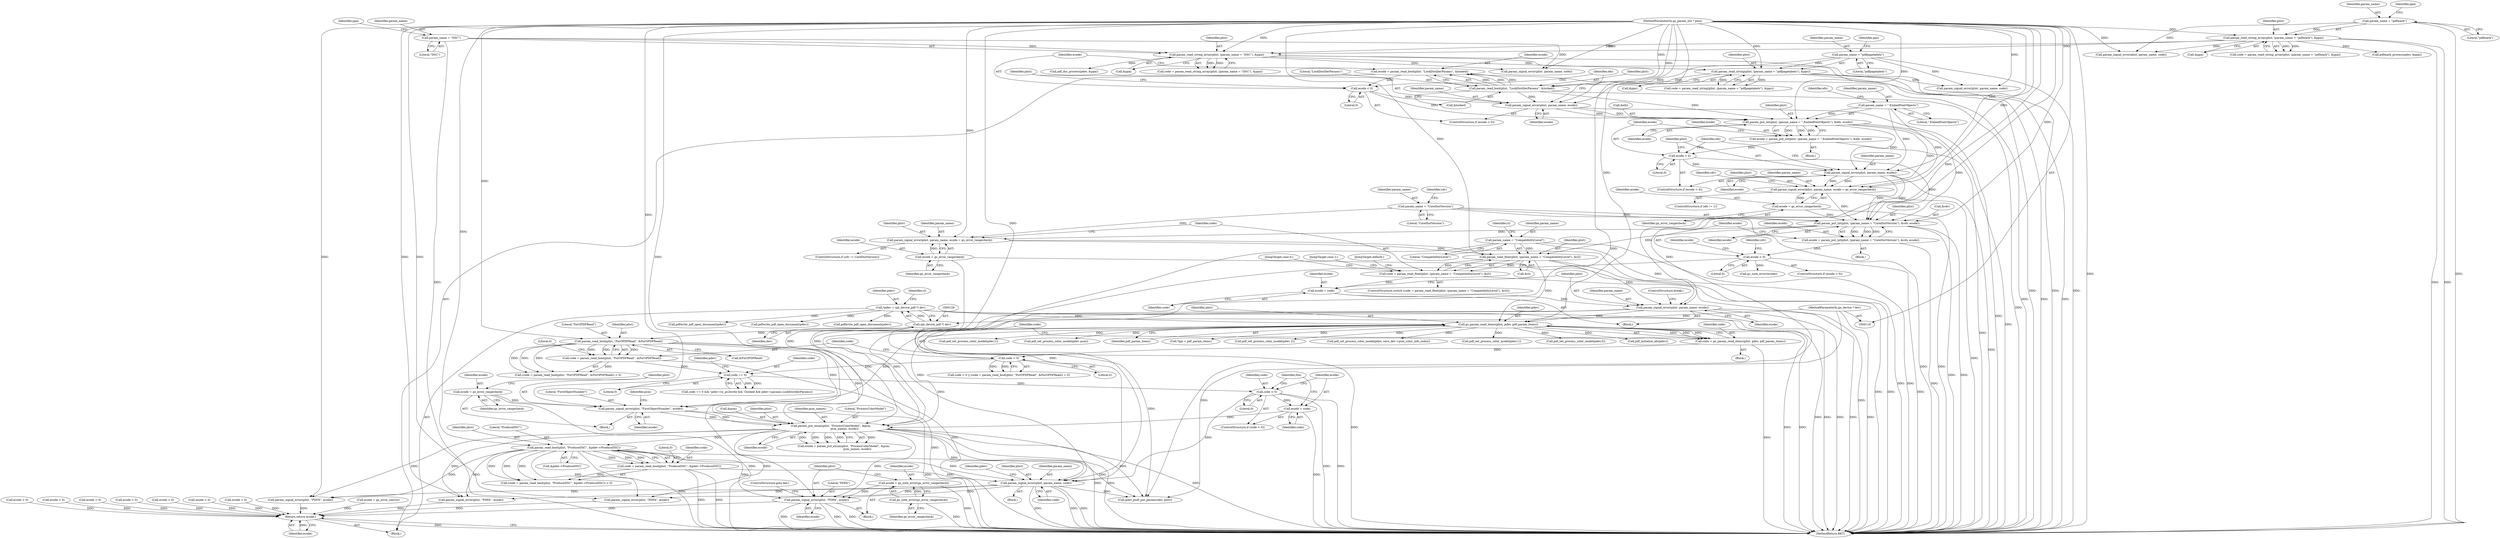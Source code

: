 digraph "0_ghostscript_c3476dde7743761a4e1d39a631716199b696b880@API" {
"1000812" [label="(Call,param_signal_error(plist, \"PDFA\", ecode))"];
"1000696" [label="(Call,param_read_bool(plist, \"ProduceDSC\", &pdev->ProduceDSC))"];
"1000658" [label="(Call,param_put_enum(plist, \"ProcessColorModel\", &pcm,\n                               pcm_names, ecode))"];
"1000549" [label="(Call,gs_param_read_items(plist, pdev, pdf_param_items))"];
"1000410" [label="(Call,param_signal_error(plist, param_name, ecode))"];
"1000398" [label="(Call,param_read_float(plist, (param_name = \"CompatibilityLevel\"), &cl))"];
"1000389" [label="(Call,param_signal_error(plist, param_name, ecode = gs_error_rangecheck))"];
"1000370" [label="(Call,param_put_int(plist, (param_name = \"CoreDistVersion\"), &cdv, ecode))"];
"1000357" [label="(Call,param_signal_error(plist, param_name, ecode = gs_error_rangecheck))"];
"1000349" [label="(Call,param_signal_error(plist, param_name, ecode))"];
"1000337" [label="(Call,param_put_int(plist, (param_name = \".EmbedFontObjects\"), &efo, ecode))"];
"1000317" [label="(Call,param_read_bool(plist, \"LockDistillerParams\", &locked))"];
"1000250" [label="(Call,param_read_string(plist, (param_name = \"pdfpagelabels\"), &pps))"];
"1000206" [label="(Call,param_read_string_array(plist, (param_name = \"DSC\"), &ppa))"];
"1000162" [label="(Call,param_read_string_array(plist, (param_name = \"pdfmark\"), &ppa))"];
"1000121" [label="(MethodParameterIn,gs_param_list * plist)"];
"1000164" [label="(Call,param_name = \"pdfmark\")"];
"1000208" [label="(Call,param_name = \"DSC\")"];
"1000252" [label="(Call,param_name = \"pdfpagelabels\")"];
"1000326" [label="(Call,param_signal_error(plist, param_name, ecode))"];
"1000323" [label="(Call,ecode < 0)"];
"1000315" [label="(Call,ecode = param_read_bool(plist, \"LockDistillerParams\", &locked))"];
"1000339" [label="(Call,param_name = \".EmbedFontObjects\")"];
"1000346" [label="(Call,ecode < 0)"];
"1000335" [label="(Call,ecode = param_put_int(plist, (param_name = \".EmbedFontObjects\"), &efo, ecode))"];
"1000360" [label="(Call,ecode = gs_error_rangecheck)"];
"1000372" [label="(Call,param_name = \"CoreDistVersion\")"];
"1000392" [label="(Call,ecode = gs_error_rangecheck)"];
"1000400" [label="(Call,param_name = \"CompatibilityLevel\")"];
"1000407" [label="(Call,ecode = code)"];
"1000396" [label="(Call,code = param_read_float(plist, (param_name = \"CompatibilityLevel\"), &cl))"];
"1000126" [label="(Call,*pdev = (gx_device_pdf *) dev)"];
"1000128" [label="(Call,(gx_device_pdf *) dev)"];
"1000119" [label="(MethodParameterIn,gx_device * dev)"];
"1000645" [label="(Call,param_signal_error(plist, \"FirstObjectNumber\", ecode))"];
"1000561" [label="(Call,param_read_bool(plist, \"ForOPDFRead\", &ForOPDFRead))"];
"1000642" [label="(Call,ecode = gs_error_rangecheck)"];
"1000600" [label="(Call,ecode = code)"];
"1000597" [label="(Call,code < 0)"];
"1000570" [label="(Call,code == 0)"];
"1000559" [label="(Call,code = param_read_bool(plist, \"ForOPDFRead\", &ForOPDFRead))"];
"1000555" [label="(Call,code < 0)"];
"1000547" [label="(Call,code = gs_param_read_items(plist, pdev, pdf_param_items))"];
"1000379" [label="(Call,ecode < 0)"];
"1000368" [label="(Call,ecode = param_put_int(plist, (param_name = \"CoreDistVersion\"), &cdv, ecode))"];
"1000705" [label="(Call,param_signal_error(plist, param_name, code))"];
"1000694" [label="(Call,code = param_read_bool(plist, \"ProduceDSC\", &pdev->ProduceDSC))"];
"1000808" [label="(Call,ecode = gs_note_error(gs_error_rangecheck))"];
"1000810" [label="(Call,gs_note_error(gs_error_rangecheck))"];
"1001547" [label="(Return,return ecode;)"];
"1000561" [label="(Call,param_read_bool(plist, \"ForOPDFRead\", &ForOPDFRead))"];
"1000326" [label="(Call,param_signal_error(plist, param_name, ecode))"];
"1000391" [label="(Identifier,param_name)"];
"1000699" [label="(Call,&pdev->ProduceDSC)"];
"1000401" [label="(Identifier,param_name)"];
"1000340" [label="(Identifier,param_name)"];
"1000547" [label="(Call,code = gs_param_read_items(plist, pdev, pdf_param_items))"];
"1000533" [label="(Block,)"];
"1000371" [label="(Identifier,plist)"];
"1000375" [label="(Call,&cdv)"];
"1000402" [label="(Literal,\"CompatibilityLevel\")"];
"1000661" [label="(Call,&pcm)"];
"1000551" [label="(Identifier,pdev)"];
"1000127" [label="(Identifier,pdev)"];
"1000207" [label="(Identifier,plist)"];
"1000362" [label="(Identifier,gs_error_rangecheck)"];
"1000363" [label="(Block,)"];
"1000376" [label="(Identifier,cdv)"];
"1000555" [label="(Call,code < 0)"];
"1000694" [label="(Call,code = param_read_bool(plist, \"ProduceDSC\", &pdev->ProduceDSC))"];
"1000957" [label="(Call,gdev_psdf_put_params(dev, plist))"];
"1000254" [label="(Literal,\"pdfpagelabels\")"];
"1000684" [label="(Call,ecode < 0)"];
"1000345" [label="(ControlStructure,if (ecode < 0))"];
"1000383" [label="(Call,gs_note_error(ecode))"];
"1000128" [label="(Call,(gx_device_pdf *) dev)"];
"1000377" [label="(Identifier,ecode)"];
"1000175" [label="(Call,pdfwrite_pdf_open_document(pdev))"];
"1000352" [label="(Identifier,ecode)"];
"1000713" [label="(Identifier,pdev)"];
"1000815" [label="(Identifier,ecode)"];
"1000813" [label="(Identifier,plist)"];
"1000792" [label="(Call,param_signal_error(plist, \"PDFX\", ecode))"];
"1000360" [label="(Call,ecode = gs_error_rangecheck)"];
"1000336" [label="(Identifier,ecode)"];
"1000415" [label="(JumpTarget,case 0:)"];
"1000403" [label="(Call,&cl)"];
"1001511" [label="(Call,*ppi = pdf_param_items)"];
"1000330" [label="(Block,)"];
"1000601" [label="(Identifier,ecode)"];
"1000122" [label="(Block,)"];
"1000162" [label="(Call,param_read_string_array(plist, (param_name = \"pdfmark\"), &ppa))"];
"1000658" [label="(Call,param_put_enum(plist, \"ProcessColorModel\", &pcm,\n                               pcm_names, ecode))"];
"1000703" [label="(Literal,0)"];
"1000361" [label="(Identifier,ecode)"];
"1000726" [label="(Call,param_signal_error(plist, \"PDFA\", ecode))"];
"1001094" [label="(Call,pdf_set_process_color_model(pdev, 2))"];
"1001490" [label="(Call,pdf_set_process_color_model(pdev, save_dev->pcm_color_info_index))"];
"1000307" [label="(Call,param_signal_error(plist, param_name, code))"];
"1000206" [label="(Call,param_read_string_array(plist, (param_name = \"DSC\"), &ppa))"];
"1000809" [label="(Identifier,ecode)"];
"1000705" [label="(Call,param_signal_error(plist, param_name, code))"];
"1000645" [label="(Call,param_signal_error(plist, \"FirstObjectNumber\", ecode))"];
"1000204" [label="(Call,code = param_read_string_array(plist, (param_name = \"DSC\"), &ppa))"];
"1000359" [label="(Identifier,param_name)"];
"1000405" [label="(Block,)"];
"1000275" [label="(Call,pdfwrite_pdf_open_document(pdev))"];
"1000816" [label="(ControlStructure,goto fail;)"];
"1000212" [label="(Identifier,ppa)"];
"1000569" [label="(Call,code == 0 && !pdev->is_ps2write && !(locked && pdev->params.LockDistillerParams))"];
"1000597" [label="(Call,code < 0)"];
"1000413" [label="(Identifier,ecode)"];
"1000253" [label="(Identifier,param_name)"];
"1000256" [label="(Identifier,pps)"];
"1000319" [label="(Literal,\"LockDistillerParams\")"];
"1000255" [label="(Call,&pps)"];
"1000961" [label="(Call,ecode < 0)"];
"1000323" [label="(Call,ecode < 0)"];
"1001106" [label="(Call,ecode < 0)"];
"1000708" [label="(Identifier,code)"];
"1000774" [label="(Call,param_signal_error(plist, \"PDFA\", ecode))"];
"1000346" [label="(Call,ecode < 0)"];
"1000531" [label="(JumpTarget,case 1:)"];
"1001040" [label="(Call,pdf_set_process_color_model(pdev,1))"];
"1000322" [label="(ControlStructure,if (ecode < 0))"];
"1000389" [label="(Call,param_signal_error(plist, param_name, ecode = gs_error_rangecheck))"];
"1000370" [label="(Call,param_put_int(plist, (param_name = \"CoreDistVersion\"), &cdv, ecode))"];
"1000349" [label="(Call,param_signal_error(plist, param_name, ecode))"];
"1000366" [label="(Identifier,cdv)"];
"1000550" [label="(Identifier,plist)"];
"1000165" [label="(Identifier,param_name)"];
"1000353" [label="(ControlStructure,if (efo != 1))"];
"1000344" [label="(Identifier,ecode)"];
"1000697" [label="(Identifier,plist)"];
"1000642" [label="(Call,ecode = gs_error_rangecheck)"];
"1000209" [label="(Identifier,param_name)"];
"1000351" [label="(Identifier,param_name)"];
"1000357" [label="(Call,param_signal_error(plist, param_name, ecode = gs_error_rangecheck))"];
"1000329" [label="(Identifier,ecode)"];
"1000393" [label="(Identifier,ecode)"];
"1000164" [label="(Call,param_name = \"pdfmark\")"];
"1000160" [label="(Call,code = param_read_string_array(plist, (param_name = \"pdfmark\"), &ppa))"];
"1000126" [label="(Call,*pdev = (gx_device_pdf *) dev)"];
"1000373" [label="(Identifier,param_name)"];
"1000808" [label="(Call,ecode = gs_note_error(gs_error_rangecheck))"];
"1000659" [label="(Identifier,plist)"];
"1000695" [label="(Identifier,code)"];
"1000664" [label="(Identifier,ecode)"];
"1000807" [label="(Block,)"];
"1000324" [label="(Identifier,ecode)"];
"1000559" [label="(Call,code = param_read_bool(plist, \"ForOPDFRead\", &ForOPDFRead))"];
"1001548" [label="(Identifier,ecode)"];
"1000130" [label="(Identifier,dev)"];
"1000571" [label="(Identifier,code)"];
"1000385" [label="(ControlStructure,if (cdv != CoreDistVersion))"];
"1000644" [label="(Identifier,gs_error_rangecheck)"];
"1001346" [label="(Call,ecode = gs_error_ioerror)"];
"1000395" [label="(ControlStructure,switch (code = param_read_float(plist, (param_name = \"CompatibilityLevel\"), &cl)))"];
"1000368" [label="(Call,ecode = param_put_int(plist, (param_name = \"CoreDistVersion\"), &cdv, ecode))"];
"1000663" [label="(Identifier,pcm_names)"];
"1000355" [label="(Identifier,efo)"];
"1000392" [label="(Call,ecode = gs_error_rangecheck)"];
"1001549" [label="(MethodReturn,RET)"];
"1000315" [label="(Call,ecode = param_read_bool(plist, \"LockDistillerParams\", &locked))"];
"1000814" [label="(Literal,\"PDFA\")"];
"1000696" [label="(Call,param_read_bool(plist, \"ProduceDSC\", &pdev->ProduceDSC))"];
"1000166" [label="(Literal,\"pdfmark\")"];
"1001128" [label="(Call,pdf_set_process_color_model(pdev,0))"];
"1000325" [label="(Literal,0)"];
"1000599" [label="(Literal,0)"];
"1000380" [label="(Identifier,ecode)"];
"1000564" [label="(Call,&ForOPDFRead)"];
"1001350" [label="(Call,pdf_initialize_ids(pdev))"];
"1000240" [label="(Call,param_signal_error(plist, param_name, code))"];
"1000570" [label="(Call,code == 0)"];
"1000133" [label="(Identifier,cl)"];
"1000396" [label="(Call,code = param_read_float(plist, (param_name = \"CompatibilityLevel\"), &cl))"];
"1000379" [label="(Call,ecode < 0)"];
"1000328" [label="(Identifier,param_name)"];
"1000407" [label="(Call,ecode = code)"];
"1000387" [label="(Identifier,cdv)"];
"1000411" [label="(Identifier,plist)"];
"1000408" [label="(Identifier,ecode)"];
"1000342" [label="(Call,&efo)"];
"1000208" [label="(Call,param_name = \"DSC\")"];
"1000320" [label="(Call,&locked)"];
"1000548" [label="(Identifier,code)"];
"1000211" [label="(Call,&ppa)"];
"1000406" [label="(JumpTarget,default:)"];
"1000704" [label="(Block,)"];
"1000400" [label="(Call,param_name = \"CompatibilityLevel\")"];
"1000335" [label="(Call,ecode = param_put_int(plist, (param_name = \".EmbedFontObjects\"), &efo, ecode))"];
"1001171" [label="(Call,pdf_set_process_color_model(pdev,1))"];
"1000656" [label="(Call,ecode = param_put_enum(plist, \"ProcessColorModel\", &pcm,\n                               pcm_names, ecode))"];
"1000348" [label="(Literal,0)"];
"1000210" [label="(Literal,\"DSC\")"];
"1000670" [label="(Call,pdf_set_process_color_model(pdev, pcm))"];
"1000660" [label="(Literal,\"ProcessColorModel\")"];
"1000317" [label="(Call,param_read_bool(plist, \"LockDistillerParams\", &locked))"];
"1001183" [label="(Call,ecode < 0)"];
"1000185" [label="(Call,pdfmark_process(pdev, &ppa))"];
"1000576" [label="(Identifier,pdev)"];
"1000252" [label="(Call,param_name = \"pdfpagelabels\")"];
"1000646" [label="(Identifier,plist)"];
"1000397" [label="(Identifier,code)"];
"1000316" [label="(Identifier,ecode)"];
"1000706" [label="(Identifier,plist)"];
"1000248" [label="(Call,code = param_read_string(plist, (param_name = \"pdfpagelabels\"), &pps))"];
"1000549" [label="(Call,gs_param_read_items(plist, pdev, pdf_param_items))"];
"1000338" [label="(Identifier,plist)"];
"1000643" [label="(Identifier,ecode)"];
"1000399" [label="(Identifier,plist)"];
"1000327" [label="(Identifier,plist)"];
"1000556" [label="(Identifier,code)"];
"1000343" [label="(Identifier,efo)"];
"1001140" [label="(Call,ecode < 0)"];
"1000641" [label="(Block,)"];
"1000648" [label="(Identifier,ecode)"];
"1000558" [label="(Call,(code = param_read_bool(plist, \"ForOPDFRead\", &ForOPDFRead)) < 0)"];
"1000563" [label="(Literal,\"ForOPDFRead\")"];
"1000394" [label="(Identifier,gs_error_rangecheck)"];
"1000600" [label="(Call,ecode = code)"];
"1000219" [label="(Call,pdfwrite_pdf_open_document(pdev))"];
"1000410" [label="(Call,param_signal_error(plist, param_name, ecode))"];
"1001052" [label="(Call,ecode < 0)"];
"1000163" [label="(Identifier,plist)"];
"1000602" [label="(Identifier,code)"];
"1000347" [label="(Identifier,ecode)"];
"1000557" [label="(Literal,0)"];
"1000251" [label="(Identifier,plist)"];
"1000167" [label="(Call,&ppa)"];
"1000333" [label="(Identifier,efo)"];
"1000554" [label="(Call,code < 0 || (code = param_read_bool(plist, \"ForOPDFRead\", &ForOPDFRead)) < 0)"];
"1000196" [label="(Call,param_signal_error(plist, param_name, code))"];
"1000560" [label="(Identifier,code)"];
"1000693" [label="(Call,(code = param_read_bool(plist, \"ProduceDSC\", &pdev->ProduceDSC)) < 0)"];
"1000369" [label="(Identifier,ecode)"];
"1000119" [label="(MethodParameterIn,gx_device * dev)"];
"1000810" [label="(Call,gs_note_error(gs_error_rangecheck))"];
"1000647" [label="(Literal,\"FirstObjectNumber\")"];
"1000398" [label="(Call,param_read_float(plist, (param_name = \"CompatibilityLevel\"), &cl))"];
"1000552" [label="(Identifier,pdf_param_items)"];
"1000168" [label="(Identifier,ppa)"];
"1000318" [label="(Identifier,plist)"];
"1000390" [label="(Identifier,plist)"];
"1000707" [label="(Identifier,param_name)"];
"1000562" [label="(Identifier,plist)"];
"1000566" [label="(Literal,0)"];
"1000339" [label="(Call,param_name = \".EmbedFontObjects\")"];
"1000350" [label="(Identifier,plist)"];
"1000812" [label="(Call,param_signal_error(plist, \"PDFA\", ecode))"];
"1000698" [label="(Literal,\"ProduceDSC\")"];
"1000598" [label="(Identifier,code)"];
"1001312" [label="(Call,ecode < 0)"];
"1000606" [label="(Identifier,fon)"];
"1000378" [label="(ControlStructure,if (ecode < 0))"];
"1000358" [label="(Identifier,plist)"];
"1000596" [label="(ControlStructure,if (code < 0))"];
"1000372" [label="(Call,param_name = \"CoreDistVersion\")"];
"1000337" [label="(Call,param_put_int(plist, (param_name = \".EmbedFontObjects\"), &efo, ecode))"];
"1000414" [label="(ControlStructure,break;)"];
"1000341" [label="(Literal,\".EmbedFontObjects\")"];
"1000404" [label="(Identifier,cl)"];
"1000381" [label="(Literal,0)"];
"1000384" [label="(Identifier,ecode)"];
"1000811" [label="(Identifier,gs_error_rangecheck)"];
"1000250" [label="(Call,param_read_string(plist, (param_name = \"pdfpagelabels\"), &pps))"];
"1001547" [label="(Return,return ecode;)"];
"1000572" [label="(Literal,0)"];
"1000412" [label="(Identifier,param_name)"];
"1000653" [label="(Identifier,pcm)"];
"1000409" [label="(Identifier,code)"];
"1000229" [label="(Call,pdf_dsc_process(pdev, &ppa))"];
"1000374" [label="(Literal,\"CoreDistVersion\")"];
"1000121" [label="(MethodParameterIn,gs_param_list * plist)"];
"1000812" -> "1000807"  [label="AST: "];
"1000812" -> "1000815"  [label="CFG: "];
"1000813" -> "1000812"  [label="AST: "];
"1000814" -> "1000812"  [label="AST: "];
"1000815" -> "1000812"  [label="AST: "];
"1000816" -> "1000812"  [label="CFG: "];
"1000812" -> "1001549"  [label="DDG: "];
"1000812" -> "1001549"  [label="DDG: "];
"1000812" -> "1001549"  [label="DDG: "];
"1000696" -> "1000812"  [label="DDG: "];
"1000705" -> "1000812"  [label="DDG: "];
"1000658" -> "1000812"  [label="DDG: "];
"1000121" -> "1000812"  [label="DDG: "];
"1000808" -> "1000812"  [label="DDG: "];
"1000812" -> "1001547"  [label="DDG: "];
"1000696" -> "1000694"  [label="AST: "];
"1000696" -> "1000699"  [label="CFG: "];
"1000697" -> "1000696"  [label="AST: "];
"1000698" -> "1000696"  [label="AST: "];
"1000699" -> "1000696"  [label="AST: "];
"1000694" -> "1000696"  [label="CFG: "];
"1000696" -> "1001549"  [label="DDG: "];
"1000696" -> "1000693"  [label="DDG: "];
"1000696" -> "1000693"  [label="DDG: "];
"1000696" -> "1000693"  [label="DDG: "];
"1000696" -> "1000694"  [label="DDG: "];
"1000696" -> "1000694"  [label="DDG: "];
"1000696" -> "1000694"  [label="DDG: "];
"1000658" -> "1000696"  [label="DDG: "];
"1000121" -> "1000696"  [label="DDG: "];
"1000696" -> "1000705"  [label="DDG: "];
"1000696" -> "1000726"  [label="DDG: "];
"1000696" -> "1000774"  [label="DDG: "];
"1000696" -> "1000792"  [label="DDG: "];
"1000696" -> "1000957"  [label="DDG: "];
"1000658" -> "1000656"  [label="AST: "];
"1000658" -> "1000664"  [label="CFG: "];
"1000659" -> "1000658"  [label="AST: "];
"1000660" -> "1000658"  [label="AST: "];
"1000661" -> "1000658"  [label="AST: "];
"1000663" -> "1000658"  [label="AST: "];
"1000664" -> "1000658"  [label="AST: "];
"1000656" -> "1000658"  [label="CFG: "];
"1000658" -> "1001549"  [label="DDG: "];
"1000658" -> "1001549"  [label="DDG: "];
"1000658" -> "1001549"  [label="DDG: "];
"1000658" -> "1000656"  [label="DDG: "];
"1000658" -> "1000656"  [label="DDG: "];
"1000658" -> "1000656"  [label="DDG: "];
"1000658" -> "1000656"  [label="DDG: "];
"1000658" -> "1000656"  [label="DDG: "];
"1000549" -> "1000658"  [label="DDG: "];
"1000645" -> "1000658"  [label="DDG: "];
"1000645" -> "1000658"  [label="DDG: "];
"1000561" -> "1000658"  [label="DDG: "];
"1000121" -> "1000658"  [label="DDG: "];
"1000410" -> "1000658"  [label="DDG: "];
"1000600" -> "1000658"  [label="DDG: "];
"1000379" -> "1000658"  [label="DDG: "];
"1000392" -> "1000658"  [label="DDG: "];
"1000658" -> "1000705"  [label="DDG: "];
"1000658" -> "1000726"  [label="DDG: "];
"1000658" -> "1000774"  [label="DDG: "];
"1000658" -> "1000792"  [label="DDG: "];
"1000658" -> "1000957"  [label="DDG: "];
"1000549" -> "1000547"  [label="AST: "];
"1000549" -> "1000552"  [label="CFG: "];
"1000550" -> "1000549"  [label="AST: "];
"1000551" -> "1000549"  [label="AST: "];
"1000552" -> "1000549"  [label="AST: "];
"1000547" -> "1000549"  [label="CFG: "];
"1000549" -> "1001549"  [label="DDG: "];
"1000549" -> "1001549"  [label="DDG: "];
"1000549" -> "1000547"  [label="DDG: "];
"1000549" -> "1000547"  [label="DDG: "];
"1000549" -> "1000547"  [label="DDG: "];
"1000410" -> "1000549"  [label="DDG: "];
"1000398" -> "1000549"  [label="DDG: "];
"1000121" -> "1000549"  [label="DDG: "];
"1000126" -> "1000549"  [label="DDG: "];
"1000549" -> "1000561"  [label="DDG: "];
"1000549" -> "1000645"  [label="DDG: "];
"1000549" -> "1000670"  [label="DDG: "];
"1000549" -> "1001040"  [label="DDG: "];
"1000549" -> "1001094"  [label="DDG: "];
"1000549" -> "1001128"  [label="DDG: "];
"1000549" -> "1001171"  [label="DDG: "];
"1000549" -> "1001350"  [label="DDG: "];
"1000549" -> "1001490"  [label="DDG: "];
"1000549" -> "1001511"  [label="DDG: "];
"1000410" -> "1000405"  [label="AST: "];
"1000410" -> "1000413"  [label="CFG: "];
"1000411" -> "1000410"  [label="AST: "];
"1000412" -> "1000410"  [label="AST: "];
"1000413" -> "1000410"  [label="AST: "];
"1000414" -> "1000410"  [label="CFG: "];
"1000410" -> "1001549"  [label="DDG: "];
"1000410" -> "1001549"  [label="DDG: "];
"1000398" -> "1000410"  [label="DDG: "];
"1000121" -> "1000410"  [label="DDG: "];
"1000400" -> "1000410"  [label="DDG: "];
"1000407" -> "1000410"  [label="DDG: "];
"1000410" -> "1000705"  [label="DDG: "];
"1000398" -> "1000396"  [label="AST: "];
"1000398" -> "1000403"  [label="CFG: "];
"1000399" -> "1000398"  [label="AST: "];
"1000400" -> "1000398"  [label="AST: "];
"1000403" -> "1000398"  [label="AST: "];
"1000396" -> "1000398"  [label="CFG: "];
"1000398" -> "1001549"  [label="DDG: "];
"1000398" -> "1000396"  [label="DDG: "];
"1000398" -> "1000396"  [label="DDG: "];
"1000389" -> "1000398"  [label="DDG: "];
"1000370" -> "1000398"  [label="DDG: "];
"1000121" -> "1000398"  [label="DDG: "];
"1000400" -> "1000398"  [label="DDG: "];
"1000389" -> "1000385"  [label="AST: "];
"1000389" -> "1000392"  [label="CFG: "];
"1000390" -> "1000389"  [label="AST: "];
"1000391" -> "1000389"  [label="AST: "];
"1000392" -> "1000389"  [label="AST: "];
"1000397" -> "1000389"  [label="CFG: "];
"1000389" -> "1001549"  [label="DDG: "];
"1000370" -> "1000389"  [label="DDG: "];
"1000121" -> "1000389"  [label="DDG: "];
"1000372" -> "1000389"  [label="DDG: "];
"1000392" -> "1000389"  [label="DDG: "];
"1000370" -> "1000368"  [label="AST: "];
"1000370" -> "1000377"  [label="CFG: "];
"1000371" -> "1000370"  [label="AST: "];
"1000372" -> "1000370"  [label="AST: "];
"1000375" -> "1000370"  [label="AST: "];
"1000377" -> "1000370"  [label="AST: "];
"1000368" -> "1000370"  [label="CFG: "];
"1000370" -> "1001549"  [label="DDG: "];
"1000370" -> "1001549"  [label="DDG: "];
"1000370" -> "1000368"  [label="DDG: "];
"1000370" -> "1000368"  [label="DDG: "];
"1000370" -> "1000368"  [label="DDG: "];
"1000357" -> "1000370"  [label="DDG: "];
"1000349" -> "1000370"  [label="DDG: "];
"1000349" -> "1000370"  [label="DDG: "];
"1000337" -> "1000370"  [label="DDG: "];
"1000121" -> "1000370"  [label="DDG: "];
"1000372" -> "1000370"  [label="DDG: "];
"1000360" -> "1000370"  [label="DDG: "];
"1000346" -> "1000370"  [label="DDG: "];
"1000357" -> "1000353"  [label="AST: "];
"1000357" -> "1000360"  [label="CFG: "];
"1000358" -> "1000357"  [label="AST: "];
"1000359" -> "1000357"  [label="AST: "];
"1000360" -> "1000357"  [label="AST: "];
"1000366" -> "1000357"  [label="CFG: "];
"1000357" -> "1001549"  [label="DDG: "];
"1000349" -> "1000357"  [label="DDG: "];
"1000349" -> "1000357"  [label="DDG: "];
"1000337" -> "1000357"  [label="DDG: "];
"1000121" -> "1000357"  [label="DDG: "];
"1000339" -> "1000357"  [label="DDG: "];
"1000360" -> "1000357"  [label="DDG: "];
"1000349" -> "1000345"  [label="AST: "];
"1000349" -> "1000352"  [label="CFG: "];
"1000350" -> "1000349"  [label="AST: "];
"1000351" -> "1000349"  [label="AST: "];
"1000352" -> "1000349"  [label="AST: "];
"1000355" -> "1000349"  [label="CFG: "];
"1000349" -> "1001549"  [label="DDG: "];
"1000337" -> "1000349"  [label="DDG: "];
"1000121" -> "1000349"  [label="DDG: "];
"1000339" -> "1000349"  [label="DDG: "];
"1000346" -> "1000349"  [label="DDG: "];
"1000337" -> "1000335"  [label="AST: "];
"1000337" -> "1000344"  [label="CFG: "];
"1000338" -> "1000337"  [label="AST: "];
"1000339" -> "1000337"  [label="AST: "];
"1000342" -> "1000337"  [label="AST: "];
"1000344" -> "1000337"  [label="AST: "];
"1000335" -> "1000337"  [label="CFG: "];
"1000337" -> "1001549"  [label="DDG: "];
"1000337" -> "1000335"  [label="DDG: "];
"1000337" -> "1000335"  [label="DDG: "];
"1000337" -> "1000335"  [label="DDG: "];
"1000317" -> "1000337"  [label="DDG: "];
"1000326" -> "1000337"  [label="DDG: "];
"1000326" -> "1000337"  [label="DDG: "];
"1000121" -> "1000337"  [label="DDG: "];
"1000339" -> "1000337"  [label="DDG: "];
"1000323" -> "1000337"  [label="DDG: "];
"1000317" -> "1000315"  [label="AST: "];
"1000317" -> "1000320"  [label="CFG: "];
"1000318" -> "1000317"  [label="AST: "];
"1000319" -> "1000317"  [label="AST: "];
"1000320" -> "1000317"  [label="AST: "];
"1000315" -> "1000317"  [label="CFG: "];
"1000317" -> "1001549"  [label="DDG: "];
"1000317" -> "1000315"  [label="DDG: "];
"1000317" -> "1000315"  [label="DDG: "];
"1000317" -> "1000315"  [label="DDG: "];
"1000250" -> "1000317"  [label="DDG: "];
"1000121" -> "1000317"  [label="DDG: "];
"1000317" -> "1000326"  [label="DDG: "];
"1000250" -> "1000248"  [label="AST: "];
"1000250" -> "1000255"  [label="CFG: "];
"1000251" -> "1000250"  [label="AST: "];
"1000252" -> "1000250"  [label="AST: "];
"1000255" -> "1000250"  [label="AST: "];
"1000248" -> "1000250"  [label="CFG: "];
"1000250" -> "1001549"  [label="DDG: "];
"1000250" -> "1001549"  [label="DDG: "];
"1000250" -> "1000248"  [label="DDG: "];
"1000250" -> "1000248"  [label="DDG: "];
"1000206" -> "1000250"  [label="DDG: "];
"1000121" -> "1000250"  [label="DDG: "];
"1000252" -> "1000250"  [label="DDG: "];
"1000250" -> "1000307"  [label="DDG: "];
"1000206" -> "1000204"  [label="AST: "];
"1000206" -> "1000211"  [label="CFG: "];
"1000207" -> "1000206"  [label="AST: "];
"1000208" -> "1000206"  [label="AST: "];
"1000211" -> "1000206"  [label="AST: "];
"1000204" -> "1000206"  [label="CFG: "];
"1000206" -> "1001549"  [label="DDG: "];
"1000206" -> "1001549"  [label="DDG: "];
"1000206" -> "1000204"  [label="DDG: "];
"1000206" -> "1000204"  [label="DDG: "];
"1000162" -> "1000206"  [label="DDG: "];
"1000162" -> "1000206"  [label="DDG: "];
"1000121" -> "1000206"  [label="DDG: "];
"1000208" -> "1000206"  [label="DDG: "];
"1000206" -> "1000229"  [label="DDG: "];
"1000206" -> "1000240"  [label="DDG: "];
"1000162" -> "1000160"  [label="AST: "];
"1000162" -> "1000167"  [label="CFG: "];
"1000163" -> "1000162"  [label="AST: "];
"1000164" -> "1000162"  [label="AST: "];
"1000167" -> "1000162"  [label="AST: "];
"1000160" -> "1000162"  [label="CFG: "];
"1000162" -> "1001549"  [label="DDG: "];
"1000162" -> "1001549"  [label="DDG: "];
"1000162" -> "1000160"  [label="DDG: "];
"1000162" -> "1000160"  [label="DDG: "];
"1000121" -> "1000162"  [label="DDG: "];
"1000164" -> "1000162"  [label="DDG: "];
"1000162" -> "1000185"  [label="DDG: "];
"1000162" -> "1000196"  [label="DDG: "];
"1000121" -> "1000118"  [label="AST: "];
"1000121" -> "1001549"  [label="DDG: "];
"1000121" -> "1000196"  [label="DDG: "];
"1000121" -> "1000240"  [label="DDG: "];
"1000121" -> "1000307"  [label="DDG: "];
"1000121" -> "1000326"  [label="DDG: "];
"1000121" -> "1000561"  [label="DDG: "];
"1000121" -> "1000645"  [label="DDG: "];
"1000121" -> "1000705"  [label="DDG: "];
"1000121" -> "1000726"  [label="DDG: "];
"1000121" -> "1000774"  [label="DDG: "];
"1000121" -> "1000792"  [label="DDG: "];
"1000121" -> "1000957"  [label="DDG: "];
"1000164" -> "1000166"  [label="CFG: "];
"1000165" -> "1000164"  [label="AST: "];
"1000166" -> "1000164"  [label="AST: "];
"1000168" -> "1000164"  [label="CFG: "];
"1000164" -> "1001549"  [label="DDG: "];
"1000164" -> "1000196"  [label="DDG: "];
"1000208" -> "1000210"  [label="CFG: "];
"1000209" -> "1000208"  [label="AST: "];
"1000210" -> "1000208"  [label="AST: "];
"1000212" -> "1000208"  [label="CFG: "];
"1000208" -> "1001549"  [label="DDG: "];
"1000208" -> "1000240"  [label="DDG: "];
"1000252" -> "1000254"  [label="CFG: "];
"1000253" -> "1000252"  [label="AST: "];
"1000254" -> "1000252"  [label="AST: "];
"1000256" -> "1000252"  [label="CFG: "];
"1000252" -> "1001549"  [label="DDG: "];
"1000252" -> "1000307"  [label="DDG: "];
"1000252" -> "1000326"  [label="DDG: "];
"1000326" -> "1000322"  [label="AST: "];
"1000326" -> "1000329"  [label="CFG: "];
"1000327" -> "1000326"  [label="AST: "];
"1000328" -> "1000326"  [label="AST: "];
"1000329" -> "1000326"  [label="AST: "];
"1000333" -> "1000326"  [label="CFG: "];
"1000326" -> "1001549"  [label="DDG: "];
"1000323" -> "1000326"  [label="DDG: "];
"1000323" -> "1000322"  [label="AST: "];
"1000323" -> "1000325"  [label="CFG: "];
"1000324" -> "1000323"  [label="AST: "];
"1000325" -> "1000323"  [label="AST: "];
"1000327" -> "1000323"  [label="CFG: "];
"1000333" -> "1000323"  [label="CFG: "];
"1000315" -> "1000323"  [label="DDG: "];
"1000315" -> "1000122"  [label="AST: "];
"1000316" -> "1000315"  [label="AST: "];
"1000324" -> "1000315"  [label="CFG: "];
"1000315" -> "1001549"  [label="DDG: "];
"1000339" -> "1000341"  [label="CFG: "];
"1000340" -> "1000339"  [label="AST: "];
"1000341" -> "1000339"  [label="AST: "];
"1000343" -> "1000339"  [label="CFG: "];
"1000346" -> "1000345"  [label="AST: "];
"1000346" -> "1000348"  [label="CFG: "];
"1000347" -> "1000346"  [label="AST: "];
"1000348" -> "1000346"  [label="AST: "];
"1000350" -> "1000346"  [label="CFG: "];
"1000355" -> "1000346"  [label="CFG: "];
"1000335" -> "1000346"  [label="DDG: "];
"1000335" -> "1000330"  [label="AST: "];
"1000336" -> "1000335"  [label="AST: "];
"1000347" -> "1000335"  [label="CFG: "];
"1000335" -> "1001549"  [label="DDG: "];
"1000360" -> "1000362"  [label="CFG: "];
"1000361" -> "1000360"  [label="AST: "];
"1000362" -> "1000360"  [label="AST: "];
"1000360" -> "1001549"  [label="DDG: "];
"1000372" -> "1000374"  [label="CFG: "];
"1000373" -> "1000372"  [label="AST: "];
"1000374" -> "1000372"  [label="AST: "];
"1000376" -> "1000372"  [label="CFG: "];
"1000372" -> "1001549"  [label="DDG: "];
"1000392" -> "1000394"  [label="CFG: "];
"1000393" -> "1000392"  [label="AST: "];
"1000394" -> "1000392"  [label="AST: "];
"1000392" -> "1001549"  [label="DDG: "];
"1000400" -> "1000402"  [label="CFG: "];
"1000401" -> "1000400"  [label="AST: "];
"1000402" -> "1000400"  [label="AST: "];
"1000404" -> "1000400"  [label="CFG: "];
"1000400" -> "1001549"  [label="DDG: "];
"1000400" -> "1000705"  [label="DDG: "];
"1000407" -> "1000405"  [label="AST: "];
"1000407" -> "1000409"  [label="CFG: "];
"1000408" -> "1000407"  [label="AST: "];
"1000409" -> "1000407"  [label="AST: "];
"1000411" -> "1000407"  [label="CFG: "];
"1000396" -> "1000407"  [label="DDG: "];
"1000396" -> "1000395"  [label="AST: "];
"1000397" -> "1000396"  [label="AST: "];
"1000406" -> "1000396"  [label="CFG: "];
"1000415" -> "1000396"  [label="CFG: "];
"1000531" -> "1000396"  [label="CFG: "];
"1000396" -> "1001549"  [label="DDG: "];
"1000126" -> "1000122"  [label="AST: "];
"1000126" -> "1000128"  [label="CFG: "];
"1000127" -> "1000126"  [label="AST: "];
"1000128" -> "1000126"  [label="AST: "];
"1000133" -> "1000126"  [label="CFG: "];
"1000126" -> "1001549"  [label="DDG: "];
"1000126" -> "1001549"  [label="DDG: "];
"1000128" -> "1000126"  [label="DDG: "];
"1000126" -> "1000175"  [label="DDG: "];
"1000126" -> "1000219"  [label="DDG: "];
"1000126" -> "1000275"  [label="DDG: "];
"1000128" -> "1000130"  [label="CFG: "];
"1000129" -> "1000128"  [label="AST: "];
"1000130" -> "1000128"  [label="AST: "];
"1000128" -> "1001549"  [label="DDG: "];
"1000119" -> "1000128"  [label="DDG: "];
"1000128" -> "1000957"  [label="DDG: "];
"1000119" -> "1000118"  [label="AST: "];
"1000119" -> "1001549"  [label="DDG: "];
"1000119" -> "1000957"  [label="DDG: "];
"1000645" -> "1000641"  [label="AST: "];
"1000645" -> "1000648"  [label="CFG: "];
"1000646" -> "1000645"  [label="AST: "];
"1000647" -> "1000645"  [label="AST: "];
"1000648" -> "1000645"  [label="AST: "];
"1000653" -> "1000645"  [label="CFG: "];
"1000645" -> "1001549"  [label="DDG: "];
"1000561" -> "1000645"  [label="DDG: "];
"1000642" -> "1000645"  [label="DDG: "];
"1000561" -> "1000559"  [label="AST: "];
"1000561" -> "1000564"  [label="CFG: "];
"1000562" -> "1000561"  [label="AST: "];
"1000563" -> "1000561"  [label="AST: "];
"1000564" -> "1000561"  [label="AST: "];
"1000559" -> "1000561"  [label="CFG: "];
"1000561" -> "1001549"  [label="DDG: "];
"1000561" -> "1000558"  [label="DDG: "];
"1000561" -> "1000558"  [label="DDG: "];
"1000561" -> "1000558"  [label="DDG: "];
"1000561" -> "1000559"  [label="DDG: "];
"1000561" -> "1000559"  [label="DDG: "];
"1000561" -> "1000559"  [label="DDG: "];
"1000642" -> "1000641"  [label="AST: "];
"1000642" -> "1000644"  [label="CFG: "];
"1000643" -> "1000642"  [label="AST: "];
"1000644" -> "1000642"  [label="AST: "];
"1000646" -> "1000642"  [label="CFG: "];
"1000642" -> "1001549"  [label="DDG: "];
"1000600" -> "1000596"  [label="AST: "];
"1000600" -> "1000602"  [label="CFG: "];
"1000601" -> "1000600"  [label="AST: "];
"1000602" -> "1000600"  [label="AST: "];
"1000606" -> "1000600"  [label="CFG: "];
"1000600" -> "1001549"  [label="DDG: "];
"1000597" -> "1000600"  [label="DDG: "];
"1000597" -> "1000596"  [label="AST: "];
"1000597" -> "1000599"  [label="CFG: "];
"1000598" -> "1000597"  [label="AST: "];
"1000599" -> "1000597"  [label="AST: "];
"1000601" -> "1000597"  [label="CFG: "];
"1000606" -> "1000597"  [label="CFG: "];
"1000597" -> "1001549"  [label="DDG: "];
"1000597" -> "1001549"  [label="DDG: "];
"1000570" -> "1000597"  [label="DDG: "];
"1000597" -> "1000705"  [label="DDG: "];
"1000570" -> "1000569"  [label="AST: "];
"1000570" -> "1000572"  [label="CFG: "];
"1000571" -> "1000570"  [label="AST: "];
"1000572" -> "1000570"  [label="AST: "];
"1000576" -> "1000570"  [label="CFG: "];
"1000569" -> "1000570"  [label="CFG: "];
"1000570" -> "1000569"  [label="DDG: "];
"1000570" -> "1000569"  [label="DDG: "];
"1000559" -> "1000570"  [label="DDG: "];
"1000555" -> "1000570"  [label="DDG: "];
"1000559" -> "1000558"  [label="AST: "];
"1000560" -> "1000559"  [label="AST: "];
"1000566" -> "1000559"  [label="CFG: "];
"1000559" -> "1001549"  [label="DDG: "];
"1000559" -> "1000558"  [label="DDG: "];
"1000555" -> "1000554"  [label="AST: "];
"1000555" -> "1000557"  [label="CFG: "];
"1000556" -> "1000555"  [label="AST: "];
"1000557" -> "1000555"  [label="AST: "];
"1000560" -> "1000555"  [label="CFG: "];
"1000554" -> "1000555"  [label="CFG: "];
"1000555" -> "1000554"  [label="DDG: "];
"1000555" -> "1000554"  [label="DDG: "];
"1000547" -> "1000555"  [label="DDG: "];
"1000547" -> "1000533"  [label="AST: "];
"1000548" -> "1000547"  [label="AST: "];
"1000556" -> "1000547"  [label="CFG: "];
"1000547" -> "1001549"  [label="DDG: "];
"1000379" -> "1000378"  [label="AST: "];
"1000379" -> "1000381"  [label="CFG: "];
"1000380" -> "1000379"  [label="AST: "];
"1000381" -> "1000379"  [label="AST: "];
"1000384" -> "1000379"  [label="CFG: "];
"1000387" -> "1000379"  [label="CFG: "];
"1000379" -> "1001549"  [label="DDG: "];
"1000368" -> "1000379"  [label="DDG: "];
"1000379" -> "1000383"  [label="DDG: "];
"1000368" -> "1000363"  [label="AST: "];
"1000369" -> "1000368"  [label="AST: "];
"1000380" -> "1000368"  [label="CFG: "];
"1000368" -> "1001549"  [label="DDG: "];
"1000705" -> "1000704"  [label="AST: "];
"1000705" -> "1000708"  [label="CFG: "];
"1000706" -> "1000705"  [label="AST: "];
"1000707" -> "1000705"  [label="AST: "];
"1000708" -> "1000705"  [label="AST: "];
"1000713" -> "1000705"  [label="CFG: "];
"1000705" -> "1001549"  [label="DDG: "];
"1000705" -> "1001549"  [label="DDG: "];
"1000705" -> "1001549"  [label="DDG: "];
"1000694" -> "1000705"  [label="DDG: "];
"1000705" -> "1000726"  [label="DDG: "];
"1000705" -> "1000774"  [label="DDG: "];
"1000705" -> "1000792"  [label="DDG: "];
"1000705" -> "1000957"  [label="DDG: "];
"1000694" -> "1000693"  [label="AST: "];
"1000695" -> "1000694"  [label="AST: "];
"1000703" -> "1000694"  [label="CFG: "];
"1000694" -> "1001549"  [label="DDG: "];
"1000694" -> "1001549"  [label="DDG: "];
"1000694" -> "1000693"  [label="DDG: "];
"1000808" -> "1000807"  [label="AST: "];
"1000808" -> "1000810"  [label="CFG: "];
"1000809" -> "1000808"  [label="AST: "];
"1000810" -> "1000808"  [label="AST: "];
"1000813" -> "1000808"  [label="CFG: "];
"1000808" -> "1001549"  [label="DDG: "];
"1000810" -> "1000808"  [label="DDG: "];
"1000810" -> "1000811"  [label="CFG: "];
"1000811" -> "1000810"  [label="AST: "];
"1000810" -> "1001549"  [label="DDG: "];
"1001547" -> "1000122"  [label="AST: "];
"1001547" -> "1001548"  [label="CFG: "];
"1001548" -> "1001547"  [label="AST: "];
"1001549" -> "1001547"  [label="CFG: "];
"1001547" -> "1001549"  [label="DDG: "];
"1001548" -> "1001547"  [label="DDG: "];
"1001312" -> "1001547"  [label="DDG: "];
"1000792" -> "1001547"  [label="DDG: "];
"1000961" -> "1001547"  [label="DDG: "];
"1001140" -> "1001547"  [label="DDG: "];
"1001052" -> "1001547"  [label="DDG: "];
"1000726" -> "1001547"  [label="DDG: "];
"1000684" -> "1001547"  [label="DDG: "];
"1000774" -> "1001547"  [label="DDG: "];
"1001346" -> "1001547"  [label="DDG: "];
"1001183" -> "1001547"  [label="DDG: "];
"1001106" -> "1001547"  [label="DDG: "];
}

